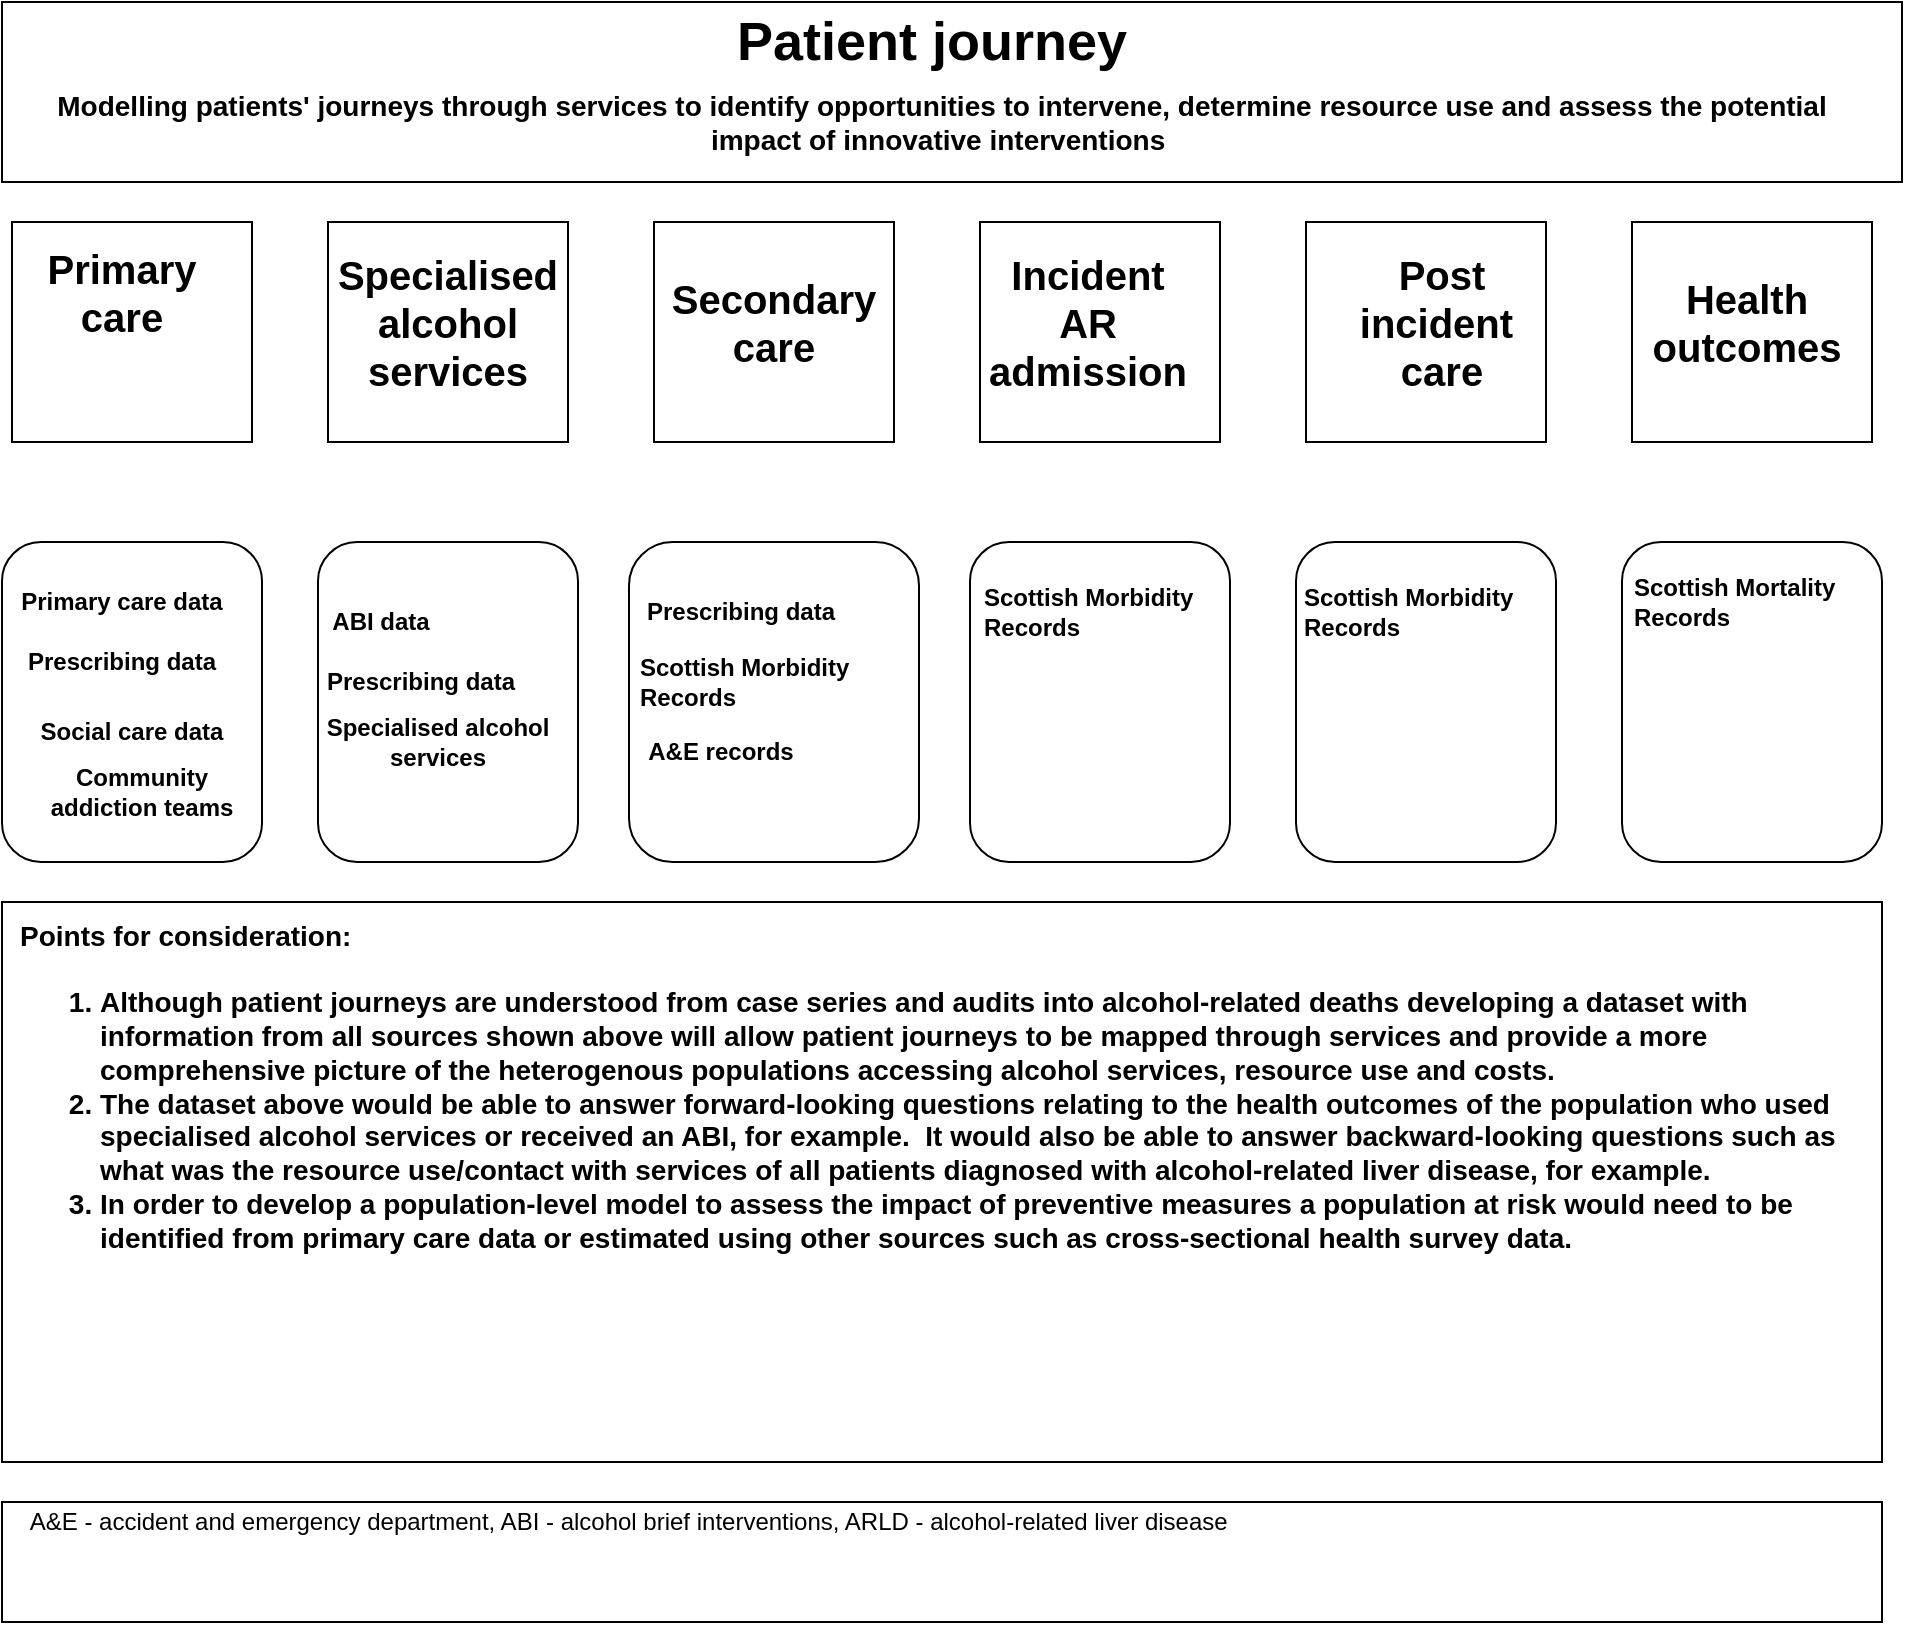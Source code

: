<mxfile version="10.6.7" type="github"><diagram id="sT8CDvbFXUoO-CKAl3rs" name="Page-1"><mxGraphModel dx="1154" dy="717" grid="1" gridSize="10" guides="1" tooltips="1" connect="1" arrows="1" fold="1" page="1" pageScale="1" pageWidth="1169" pageHeight="827" math="0" shadow="0"><root><mxCell id="0"/><mxCell id="1" parent="0"/><mxCell id="qGj9z3d0nKvJmBqxPG4l-1" value="" style="rounded=0;whiteSpace=wrap;html=1;" vertex="1" parent="1"><mxGeometry x="20" y="20" width="950" height="90" as="geometry"/></mxCell><mxCell id="qGj9z3d0nKvJmBqxPG4l-2" value="&lt;b&gt;&lt;font style=&quot;font-size: 27px&quot;&gt;Patient journey&lt;/font&gt;&lt;/b&gt;" style="text;html=1;strokeColor=none;fillColor=none;align=center;verticalAlign=middle;whiteSpace=wrap;rounded=0;" vertex="1" parent="1"><mxGeometry x="40" y="30" width="890" height="20" as="geometry"/></mxCell><mxCell id="qGj9z3d0nKvJmBqxPG4l-3" value="&lt;font style=&quot;font-size: 14px;&quot;&gt;&lt;b style=&quot;font-size: 14px;&quot;&gt;Modelling patients' journeys through services to identify opportunities to intervene, determine resource use and assess the potential impact of innovative interventions&amp;nbsp;&lt;/b&gt;&lt;/font&gt;" style="text;html=1;strokeColor=none;fillColor=none;align=center;verticalAlign=middle;whiteSpace=wrap;rounded=0;fontSize=14;" vertex="1" parent="1"><mxGeometry x="30" y="60" width="920" height="40" as="geometry"/></mxCell><mxCell id="qGj9z3d0nKvJmBqxPG4l-4" value="" style="rounded=0;whiteSpace=wrap;html=1;" vertex="1" parent="1"><mxGeometry x="25" y="130" width="120" height="110" as="geometry"/></mxCell><mxCell id="qGj9z3d0nKvJmBqxPG4l-5" value="" style="rounded=1;whiteSpace=wrap;html=1;" vertex="1" parent="1"><mxGeometry x="20" y="290" width="130" height="160" as="geometry"/></mxCell><mxCell id="qGj9z3d0nKvJmBqxPG4l-6" value="&lt;b&gt;&lt;font style=&quot;font-size: 20px&quot;&gt;Primary care&lt;/font&gt;&lt;/b&gt;" style="text;html=1;strokeColor=none;fillColor=none;align=center;verticalAlign=middle;whiteSpace=wrap;rounded=0;rotation=0;direction=south;" vertex="1" parent="1"><mxGeometry x="70" y="145" width="20" height="40" as="geometry"/></mxCell><mxCell id="qGj9z3d0nKvJmBqxPG4l-7" value="" style="rounded=0;whiteSpace=wrap;html=1;" vertex="1" parent="1"><mxGeometry x="183" y="130" width="120" height="110" as="geometry"/></mxCell><mxCell id="qGj9z3d0nKvJmBqxPG4l-8" value="" style="rounded=0;whiteSpace=wrap;html=1;" vertex="1" parent="1"><mxGeometry x="346" y="130" width="120" height="110" as="geometry"/></mxCell><mxCell id="qGj9z3d0nKvJmBqxPG4l-9" value="" style="rounded=0;whiteSpace=wrap;html=1;" vertex="1" parent="1"><mxGeometry x="509" y="130" width="120" height="110" as="geometry"/></mxCell><mxCell id="qGj9z3d0nKvJmBqxPG4l-10" value="" style="rounded=0;whiteSpace=wrap;html=1;" vertex="1" parent="1"><mxGeometry x="672" y="130" width="120" height="110" as="geometry"/></mxCell><mxCell id="qGj9z3d0nKvJmBqxPG4l-12" value="&lt;b&gt;&lt;font style=&quot;font-size: 20px&quot;&gt;Secondary care&lt;/font&gt;&lt;/b&gt;" style="text;html=1;strokeColor=none;fillColor=none;align=center;verticalAlign=middle;whiteSpace=wrap;rounded=0;rotation=0;direction=south;" vertex="1" parent="1"><mxGeometry x="396" y="160" width="20" height="40" as="geometry"/></mxCell><mxCell id="qGj9z3d0nKvJmBqxPG4l-13" value="&lt;b&gt;&lt;font style=&quot;font-size: 20px&quot;&gt;Incident AR admission&lt;/font&gt;&lt;/b&gt;" style="text;html=1;strokeColor=none;fillColor=none;align=center;verticalAlign=middle;whiteSpace=wrap;rounded=0;rotation=0;direction=south;" vertex="1" parent="1"><mxGeometry x="552.5" y="160" width="20" height="40" as="geometry"/></mxCell><mxCell id="qGj9z3d0nKvJmBqxPG4l-14" value="&lt;b&gt;&lt;font style=&quot;font-size: 20px&quot;&gt;Post incident&amp;nbsp;&lt;br&gt;care&lt;br&gt;&lt;/font&gt;&lt;/b&gt;" style="text;html=1;strokeColor=none;fillColor=none;align=center;verticalAlign=middle;whiteSpace=wrap;rounded=0;rotation=0;direction=south;" vertex="1" parent="1"><mxGeometry x="700" y="160" width="80" height="40" as="geometry"/></mxCell><mxCell id="qGj9z3d0nKvJmBqxPG4l-17" value="Primary care data&lt;br&gt;" style="text;html=1;strokeColor=none;fillColor=none;align=center;verticalAlign=middle;whiteSpace=wrap;rounded=0;fontStyle=1" vertex="1" parent="1"><mxGeometry x="25" y="310" width="110" height="20" as="geometry"/></mxCell><mxCell id="qGj9z3d0nKvJmBqxPG4l-18" value="Prescribing data&lt;br&gt;" style="text;html=1;strokeColor=none;fillColor=none;align=center;verticalAlign=middle;whiteSpace=wrap;rounded=0;fontStyle=1" vertex="1" parent="1"><mxGeometry x="25" y="340" width="110" height="20" as="geometry"/></mxCell><mxCell id="qGj9z3d0nKvJmBqxPG4l-22" value="" style="rounded=1;whiteSpace=wrap;html=1;" vertex="1" parent="1"><mxGeometry x="178" y="290" width="130" height="160" as="geometry"/></mxCell><mxCell id="qGj9z3d0nKvJmBqxPG4l-23" value="&lt;br&gt;&lt;br&gt;" style="rounded=1;whiteSpace=wrap;html=1;" vertex="1" parent="1"><mxGeometry x="333.5" y="290" width="145" height="160" as="geometry"/></mxCell><mxCell id="qGj9z3d0nKvJmBqxPG4l-24" value="" style="rounded=1;whiteSpace=wrap;html=1;" vertex="1" parent="1"><mxGeometry x="504" y="290" width="130" height="160" as="geometry"/></mxCell><mxCell id="qGj9z3d0nKvJmBqxPG4l-25" value="" style="rounded=1;whiteSpace=wrap;html=1;" vertex="1" parent="1"><mxGeometry x="830" y="290" width="130" height="160" as="geometry"/></mxCell><mxCell id="qGj9z3d0nKvJmBqxPG4l-29" value="ABI data" style="text;html=1;strokeColor=none;fillColor=none;align=center;verticalAlign=middle;whiteSpace=wrap;rounded=0;fontStyle=1" vertex="1" parent="1"><mxGeometry x="178" y="320" width="63" height="20" as="geometry"/></mxCell><mxCell id="qGj9z3d0nKvJmBqxPG4l-30" value="Prescribing data&lt;br&gt;" style="text;html=1;strokeColor=none;fillColor=none;align=center;verticalAlign=middle;whiteSpace=wrap;rounded=0;fontStyle=1" vertex="1" parent="1"><mxGeometry x="178" y="350" width="103" height="20" as="geometry"/></mxCell><mxCell id="qGj9z3d0nKvJmBqxPG4l-31" value="Prescribing data&lt;br&gt;" style="text;html=1;strokeColor=none;fillColor=none;align=center;verticalAlign=middle;whiteSpace=wrap;rounded=0;fontStyle=1" vertex="1" parent="1"><mxGeometry x="338" y="315" width="103" height="20" as="geometry"/></mxCell><mxCell id="qGj9z3d0nKvJmBqxPG4l-36" value="&lt;b&gt;Specialised alcohol services&lt;/b&gt;" style="text;html=1;strokeColor=none;fillColor=none;align=center;verticalAlign=middle;whiteSpace=wrap;rounded=0;" vertex="1" parent="1"><mxGeometry x="177.5" y="380" width="120" height="20" as="geometry"/></mxCell><mxCell id="qGj9z3d0nKvJmBqxPG4l-40" value="&lt;div style=&quot;text-align: left&quot;&gt;&lt;b&gt;Scottish Morbidity Records&lt;/b&gt;&lt;/div&gt;" style="text;html=1;strokeColor=none;fillColor=none;align=center;verticalAlign=middle;whiteSpace=wrap;rounded=0;" vertex="1" parent="1"><mxGeometry x="337.5" y="345" width="125" height="30" as="geometry"/></mxCell><mxCell id="qGj9z3d0nKvJmBqxPG4l-43" value="&lt;div style=&quot;text-align: left&quot;&gt;&lt;b&gt;Scottish Mortality Records&lt;/b&gt;&lt;/div&gt;" style="text;html=1;strokeColor=none;fillColor=none;align=center;verticalAlign=middle;whiteSpace=wrap;rounded=0;" vertex="1" parent="1"><mxGeometry x="835" y="305" width="125" height="30" as="geometry"/></mxCell><mxCell id="qGj9z3d0nKvJmBqxPG4l-44" value="&lt;div style=&quot;text-align: left&quot;&gt;&lt;b&gt;Scottish Morbidity Records&lt;/b&gt;&lt;/div&gt;" style="text;html=1;strokeColor=none;fillColor=none;align=center;verticalAlign=middle;whiteSpace=wrap;rounded=0;" vertex="1" parent="1"><mxGeometry x="510" y="310" width="125" height="30" as="geometry"/></mxCell><mxCell id="qGj9z3d0nKvJmBqxPG4l-46" value="&lt;b&gt;A&amp;amp;E records&lt;/b&gt;" style="text;html=1;strokeColor=none;fillColor=none;align=center;verticalAlign=middle;whiteSpace=wrap;rounded=0;" vertex="1" parent="1"><mxGeometry x="338" y="385" width="83" height="20" as="geometry"/></mxCell><mxCell id="qGj9z3d0nKvJmBqxPG4l-48" value="" style="rounded=0;whiteSpace=wrap;html=1;" vertex="1" parent="1"><mxGeometry x="835" y="130" width="120" height="110" as="geometry"/></mxCell><mxCell id="qGj9z3d0nKvJmBqxPG4l-51" value="&lt;b&gt;&lt;font style=&quot;font-size: 20px&quot;&gt;Health outcomes&lt;br&gt;&lt;/font&gt;&lt;/b&gt;" style="text;html=1;strokeColor=none;fillColor=none;align=center;verticalAlign=middle;whiteSpace=wrap;rounded=0;rotation=0;direction=south;" vertex="1" parent="1"><mxGeometry x="880" y="160" width="25" height="40" as="geometry"/></mxCell><mxCell id="qGj9z3d0nKvJmBqxPG4l-54" value="&lt;b&gt;&lt;font style=&quot;font-size: 20px&quot;&gt;Specialised alcohol services&lt;/font&gt;&lt;/b&gt;" style="text;html=1;strokeColor=none;fillColor=none;align=center;verticalAlign=middle;whiteSpace=wrap;rounded=0;rotation=0;direction=south;" vertex="1" parent="1"><mxGeometry x="233" y="160" width="20" height="40" as="geometry"/></mxCell><mxCell id="qGj9z3d0nKvJmBqxPG4l-55" value="" style="rounded=1;whiteSpace=wrap;html=1;" vertex="1" parent="1"><mxGeometry x="667" y="290" width="130" height="160" as="geometry"/></mxCell><mxCell id="qGj9z3d0nKvJmBqxPG4l-56" value="&lt;div style=&quot;text-align: left&quot;&gt;&lt;b&gt;Scottish Morbidity Records&lt;/b&gt;&lt;/div&gt;" style="text;html=1;strokeColor=none;fillColor=none;align=center;verticalAlign=middle;whiteSpace=wrap;rounded=0;" vertex="1" parent="1"><mxGeometry x="670" y="310" width="125" height="30" as="geometry"/></mxCell><mxCell id="qGj9z3d0nKvJmBqxPG4l-57" value="" style="rounded=0;whiteSpace=wrap;html=1;align=left;" vertex="1" parent="1"><mxGeometry x="20" y="470" width="940" height="280" as="geometry"/></mxCell><mxCell id="qGj9z3d0nKvJmBqxPG4l-58" value="" style="rounded=0;whiteSpace=wrap;html=1;align=left;" vertex="1" parent="1"><mxGeometry x="20" y="770" width="940" height="60" as="geometry"/></mxCell><mxCell id="qGj9z3d0nKvJmBqxPG4l-59" value="&lt;div style=&quot;text-align: left&quot;&gt;&lt;span&gt;A&amp;amp;E - accident and emergency department, ABI - alcohol brief interventions, ARLD - alcohol-related liver disease&amp;nbsp;&lt;/span&gt;&lt;/div&gt;" style="text;html=1;strokeColor=none;fillColor=none;align=center;verticalAlign=middle;whiteSpace=wrap;rounded=0;" vertex="1" parent="1"><mxGeometry x="20" y="770" width="630" height="20" as="geometry"/></mxCell><mxCell id="qGj9z3d0nKvJmBqxPG4l-60" value="&lt;h1 style=&quot;text-align: left ; font-size: 14px&quot;&gt;&lt;font style=&quot;font-size: 14px&quot;&gt;Points for consideration:&lt;/font&gt;&lt;/h1&gt;&lt;h1 style=&quot;text-align: left&quot;&gt;&lt;ol style=&quot;font-size: 14px&quot;&gt;&lt;li&gt;&lt;font style=&quot;font-size: 14px&quot;&gt;Although patient journeys are understood from case series and audits into alcohol-related deaths developing a dataset with information from all sources shown above will allow patient journeys to be mapped through services and provide a more comprehensive picture of the heterogenous populations accessing alcohol services, resource use and costs.&lt;/font&gt;&lt;/li&gt;&lt;li&gt;&lt;font style=&quot;font-size: 14px&quot;&gt;The dataset above would be able to answer forward-looking questions relating to the health outcomes of the population who used specialised alcohol services or received an ABI, for example.&amp;nbsp; It would also be able to answer backward-looking questions such as what was the resource use/contact with services of all patients diagnosed with alcohol-related liver disease, for example.&amp;nbsp; &amp;nbsp;&amp;nbsp;&lt;/font&gt;&lt;/li&gt;&lt;li&gt;In order to develop a population-level model to assess the impact of preventive measures a population at risk would need to be identified from primary care data or estimated using other sources such as cross-sectional health survey data.&amp;nbsp; &amp;nbsp;&amp;nbsp;&lt;/li&gt;&lt;/ol&gt;&lt;/h1&gt;&lt;div style=&quot;text-align: left ; font-size: 14px&quot;&gt;&lt;br&gt;&lt;/div&gt;" style="text;html=1;strokeColor=none;fillColor=none;spacing=5;spacingTop=-20;whiteSpace=wrap;overflow=hidden;rounded=0;align=center;" vertex="1" parent="1"><mxGeometry x="25" y="480" width="925" height="260" as="geometry"/></mxCell><mxCell id="qGj9z3d0nKvJmBqxPG4l-61" value="Social care data&lt;br&gt;" style="text;html=1;strokeColor=none;fillColor=none;align=center;verticalAlign=middle;whiteSpace=wrap;rounded=0;fontStyle=1" vertex="1" parent="1"><mxGeometry x="30" y="375" width="110" height="20" as="geometry"/></mxCell><mxCell id="qGj9z3d0nKvJmBqxPG4l-62" value="Community addiction teams&lt;br&gt;" style="text;html=1;strokeColor=none;fillColor=none;align=center;verticalAlign=middle;whiteSpace=wrap;rounded=0;fontStyle=1" vertex="1" parent="1"><mxGeometry x="35" y="405" width="110" height="20" as="geometry"/></mxCell></root></mxGraphModel></diagram></mxfile>